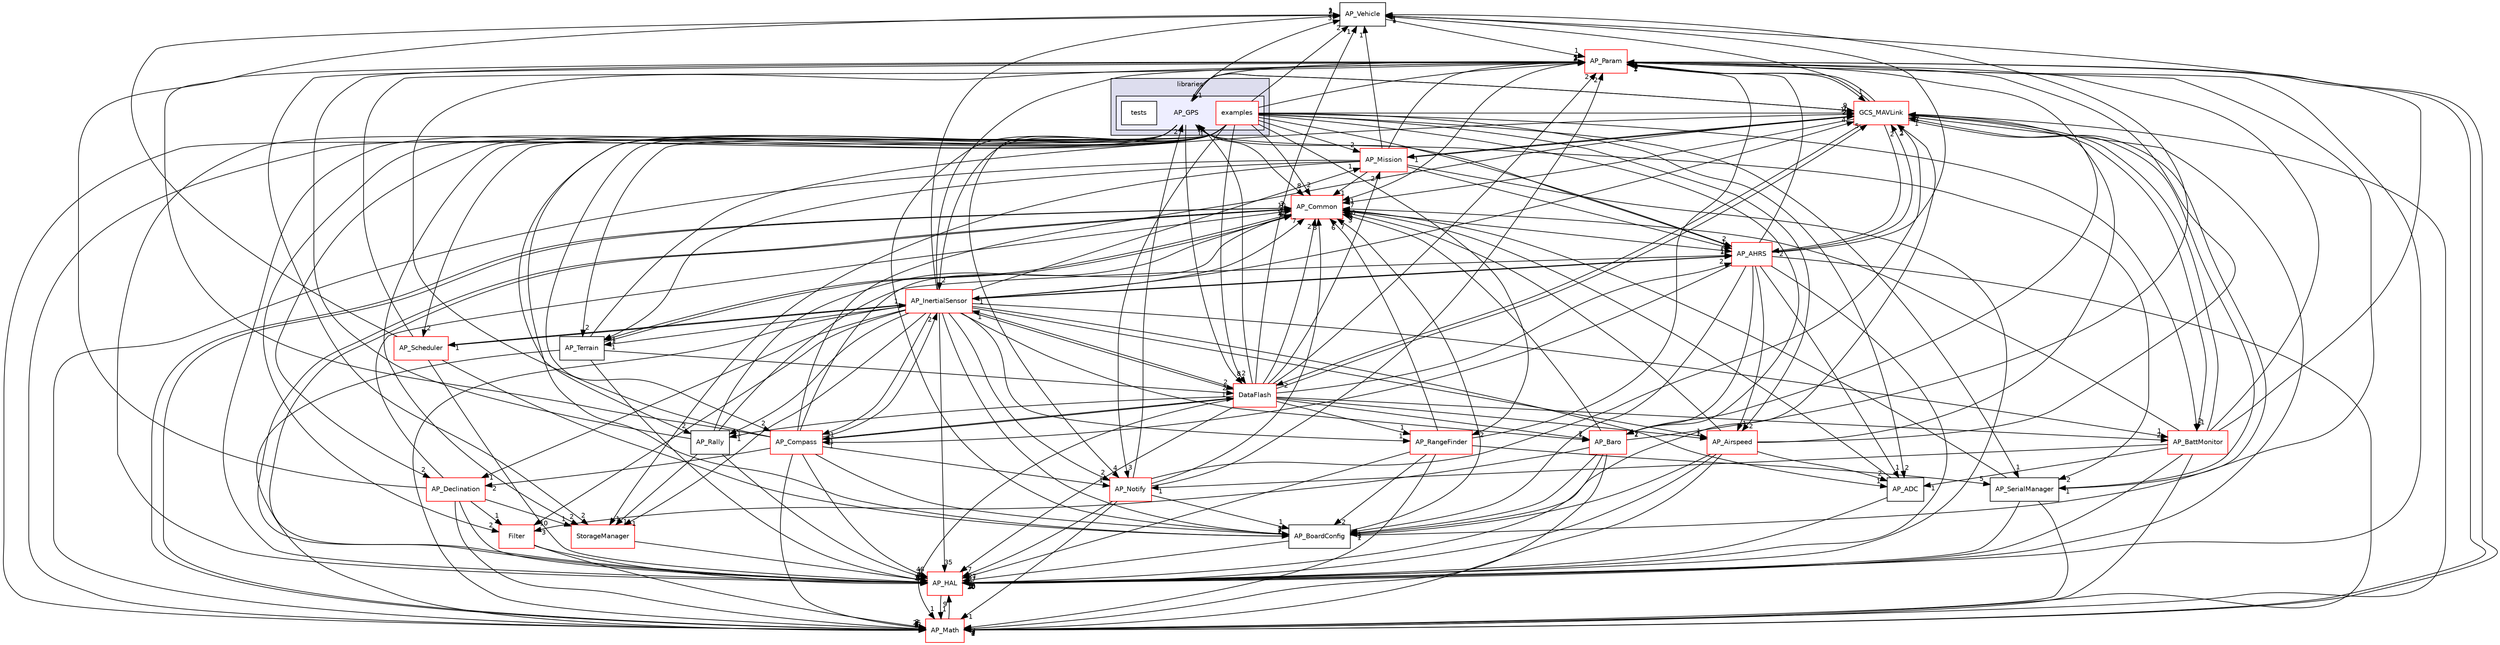 digraph "libraries/AP_GPS" {
  compound=true
  node [ fontsize="10", fontname="Helvetica"];
  edge [ labelfontsize="10", labelfontname="Helvetica"];
  subgraph clusterdir_bc0718b08fb2015b8e59c47b2805f60c {
    graph [ bgcolor="#ddddee", pencolor="black", label="libraries" fontname="Helvetica", fontsize="10", URL="dir_bc0718b08fb2015b8e59c47b2805f60c.html"]
  subgraph clusterdir_dc27bcd5d3e114c391ea7ea0e777b78e {
    graph [ bgcolor="#eeeeff", pencolor="black", label="" URL="dir_dc27bcd5d3e114c391ea7ea0e777b78e.html"];
    dir_dc27bcd5d3e114c391ea7ea0e777b78e [shape=plaintext label="AP_GPS"];
    dir_fda98a31f752b40b28da85e5b5a17de6 [shape=box label="examples" color="red" fillcolor="white" style="filled" URL="dir_fda98a31f752b40b28da85e5b5a17de6.html"];
    dir_7f7dc61766402064e261a5ed3da7ba5c [shape=box label="tests" color="black" fillcolor="white" style="filled" URL="dir_7f7dc61766402064e261a5ed3da7ba5c.html"];
  }
  }
  dir_605736780307584fc5a1e6c30e237454 [shape=box label="AP_Vehicle" URL="dir_605736780307584fc5a1e6c30e237454.html"];
  dir_85ad937bf7c11de5c2907a482c9c56bd [shape=box label="AP_AHRS" fillcolor="white" style="filled" color="red" URL="dir_85ad937bf7c11de5c2907a482c9c56bd.html"];
  dir_a7fc19be35497a7ff9f517e98edaea32 [shape=box label="Filter" fillcolor="white" style="filled" color="red" URL="dir_a7fc19be35497a7ff9f517e98edaea32.html"];
  dir_be870cb78c6e1bc08f9e4388e1828b4d [shape=box label="GCS_MAVLink" fillcolor="white" style="filled" color="red" URL="dir_be870cb78c6e1bc08f9e4388e1828b4d.html"];
  dir_e79ddc13cd2b4faf04987f849586d280 [shape=box label="AP_Notify" fillcolor="white" style="filled" color="red" URL="dir_e79ddc13cd2b4faf04987f849586d280.html"];
  dir_1cbc10423b2512b31103883361e0123b [shape=box label="AP_HAL" fillcolor="white" style="filled" color="red" URL="dir_1cbc10423b2512b31103883361e0123b.html"];
  dir_a13c6ed4fd97de966b0386f9b4eb86c6 [shape=box label="AP_Rally" URL="dir_a13c6ed4fd97de966b0386f9b4eb86c6.html"];
  dir_200d929b8d5577e7f19dc05ce443c612 [shape=box label="AP_Param" fillcolor="white" style="filled" color="red" URL="dir_200d929b8d5577e7f19dc05ce443c612.html"];
  dir_f8d151dc119ef4d37afa003c944b490a [shape=box label="AP_InertialSensor" fillcolor="white" style="filled" color="red" URL="dir_f8d151dc119ef4d37afa003c944b490a.html"];
  dir_6094d1505bd35c5350b5dace379b2456 [shape=box label="AP_SerialManager" URL="dir_6094d1505bd35c5350b5dace379b2456.html"];
  dir_65717d02e6482fd400ba81c154f53df4 [shape=box label="AP_Compass" fillcolor="white" style="filled" color="red" URL="dir_65717d02e6482fd400ba81c154f53df4.html"];
  dir_943e52f8581fabc839a1d5cc5644b223 [shape=box label="StorageManager" fillcolor="white" style="filled" color="red" URL="dir_943e52f8581fabc839a1d5cc5644b223.html"];
  dir_996e8670f125f81a54035ee10c7e09eb [shape=box label="AP_ADC" URL="dir_996e8670f125f81a54035ee10c7e09eb.html"];
  dir_f0f1373a5071732c20e016b31c47ef93 [shape=box label="AP_Airspeed" fillcolor="white" style="filled" color="red" URL="dir_f0f1373a5071732c20e016b31c47ef93.html"];
  dir_2db31eccffaa5186f16f2cc3bf0c362d [shape=box label="AP_RangeFinder" fillcolor="white" style="filled" color="red" URL="dir_2db31eccffaa5186f16f2cc3bf0c362d.html"];
  dir_93fb9127672489656ce87df72f6e986d [shape=box label="AP_Math" fillcolor="white" style="filled" color="red" URL="dir_93fb9127672489656ce87df72f6e986d.html"];
  dir_7db4a971a8c593e04169c3b474b45b25 [shape=box label="AP_Baro" fillcolor="white" style="filled" color="red" URL="dir_7db4a971a8c593e04169c3b474b45b25.html"];
  dir_30f1dfa80a719733e6e74d74b0ee38c1 [shape=box label="AP_BoardConfig" URL="dir_30f1dfa80a719733e6e74d74b0ee38c1.html"];
  dir_f928a1ceb1b35bc625539098c2ce4b5a [shape=box label="AP_Terrain" URL="dir_f928a1ceb1b35bc625539098c2ce4b5a.html"];
  dir_210b3cddc805c7c91973d20121d570cf [shape=box label="AP_BattMonitor" fillcolor="white" style="filled" color="red" URL="dir_210b3cddc805c7c91973d20121d570cf.html"];
  dir_d9395b8c7ebe31e5b861a3fd94b6f729 [shape=box label="AP_Declination" fillcolor="white" style="filled" color="red" URL="dir_d9395b8c7ebe31e5b861a3fd94b6f729.html"];
  dir_758bea2d57e44590e8b855eb3ebf4c35 [shape=box label="AP_Scheduler" fillcolor="white" style="filled" color="red" URL="dir_758bea2d57e44590e8b855eb3ebf4c35.html"];
  dir_df3f4256615fd4197927a84a019a8bd8 [shape=box label="AP_Common" fillcolor="white" style="filled" color="red" URL="dir_df3f4256615fd4197927a84a019a8bd8.html"];
  dir_8d948ab9565677f64d3685937d41488b [shape=box label="DataFlash" fillcolor="white" style="filled" color="red" URL="dir_8d948ab9565677f64d3685937d41488b.html"];
  dir_ba666ef17abd61415700e81def64829e [shape=box label="AP_Mission" fillcolor="white" style="filled" color="red" URL="dir_ba666ef17abd61415700e81def64829e.html"];
  dir_605736780307584fc5a1e6c30e237454->dir_200d929b8d5577e7f19dc05ce443c612 [headlabel="1", labeldistance=1.5 headhref="dir_000162_000136.html"];
  dir_85ad937bf7c11de5c2907a482c9c56bd->dir_605736780307584fc5a1e6c30e237454 [headlabel="1", labeldistance=1.5 headhref="dir_000015_000162.html"];
  dir_85ad937bf7c11de5c2907a482c9c56bd->dir_be870cb78c6e1bc08f9e4388e1828b4d [headlabel="2", labeldistance=1.5 headhref="dir_000015_000179.html"];
  dir_85ad937bf7c11de5c2907a482c9c56bd->dir_1cbc10423b2512b31103883361e0123b [headlabel="5", labeldistance=1.5 headhref="dir_000015_000057.html"];
  dir_85ad937bf7c11de5c2907a482c9c56bd->dir_200d929b8d5577e7f19dc05ce443c612 [headlabel="1", labeldistance=1.5 headhref="dir_000015_000136.html"];
  dir_85ad937bf7c11de5c2907a482c9c56bd->dir_f8d151dc119ef4d37afa003c944b490a [headlabel="1", labeldistance=1.5 headhref="dir_000015_000088.html"];
  dir_85ad937bf7c11de5c2907a482c9c56bd->dir_dc27bcd5d3e114c391ea7ea0e777b78e [headlabel="1", labeldistance=1.5 headhref="dir_000015_000051.html"];
  dir_85ad937bf7c11de5c2907a482c9c56bd->dir_65717d02e6482fd400ba81c154f53df4 [headlabel="1", labeldistance=1.5 headhref="dir_000015_000041.html"];
  dir_85ad937bf7c11de5c2907a482c9c56bd->dir_996e8670f125f81a54035ee10c7e09eb [headlabel="1", labeldistance=1.5 headhref="dir_000015_000012.html"];
  dir_85ad937bf7c11de5c2907a482c9c56bd->dir_f0f1373a5071732c20e016b31c47ef93 [headlabel="1", labeldistance=1.5 headhref="dir_000015_000018.html"];
  dir_85ad937bf7c11de5c2907a482c9c56bd->dir_93fb9127672489656ce87df72f6e986d [headlabel="1", labeldistance=1.5 headhref="dir_000015_000098.html"];
  dir_85ad937bf7c11de5c2907a482c9c56bd->dir_7db4a971a8c593e04169c3b474b45b25 [headlabel="1", labeldistance=1.5 headhref="dir_000015_000023.html"];
  dir_85ad937bf7c11de5c2907a482c9c56bd->dir_30f1dfa80a719733e6e74d74b0ee38c1 [headlabel="1", labeldistance=1.5 headhref="dir_000015_000032.html"];
  dir_a7fc19be35497a7ff9f517e98edaea32->dir_1cbc10423b2512b31103883361e0123b [headlabel="5", labeldistance=1.5 headhref="dir_000170_000057.html"];
  dir_a7fc19be35497a7ff9f517e98edaea32->dir_93fb9127672489656ce87df72f6e986d [headlabel="3", labeldistance=1.5 headhref="dir_000170_000098.html"];
  dir_be870cb78c6e1bc08f9e4388e1828b4d->dir_605736780307584fc5a1e6c30e237454 [headlabel="1", labeldistance=1.5 headhref="dir_000179_000162.html"];
  dir_be870cb78c6e1bc08f9e4388e1828b4d->dir_85ad937bf7c11de5c2907a482c9c56bd [headlabel="2", labeldistance=1.5 headhref="dir_000179_000015.html"];
  dir_be870cb78c6e1bc08f9e4388e1828b4d->dir_1cbc10423b2512b31103883361e0123b [headlabel="13", labeldistance=1.5 headhref="dir_000179_000057.html"];
  dir_be870cb78c6e1bc08f9e4388e1828b4d->dir_200d929b8d5577e7f19dc05ce443c612 [headlabel="1", labeldistance=1.5 headhref="dir_000179_000136.html"];
  dir_be870cb78c6e1bc08f9e4388e1828b4d->dir_6094d1505bd35c5350b5dace379b2456 [headlabel="1", labeldistance=1.5 headhref="dir_000179_000152.html"];
  dir_be870cb78c6e1bc08f9e4388e1828b4d->dir_dc27bcd5d3e114c391ea7ea0e777b78e [headlabel="1", labeldistance=1.5 headhref="dir_000179_000051.html"];
  dir_be870cb78c6e1bc08f9e4388e1828b4d->dir_93fb9127672489656ce87df72f6e986d [headlabel="1", labeldistance=1.5 headhref="dir_000179_000098.html"];
  dir_be870cb78c6e1bc08f9e4388e1828b4d->dir_210b3cddc805c7c91973d20121d570cf [headlabel="1", labeldistance=1.5 headhref="dir_000179_000026.html"];
  dir_be870cb78c6e1bc08f9e4388e1828b4d->dir_df3f4256615fd4197927a84a019a8bd8 [headlabel="7", labeldistance=1.5 headhref="dir_000179_000036.html"];
  dir_be870cb78c6e1bc08f9e4388e1828b4d->dir_8d948ab9565677f64d3685937d41488b [headlabel="2", labeldistance=1.5 headhref="dir_000179_000166.html"];
  dir_be870cb78c6e1bc08f9e4388e1828b4d->dir_ba666ef17abd61415700e81def64829e [headlabel="1", labeldistance=1.5 headhref="dir_000179_000108.html"];
  dir_e79ddc13cd2b4faf04987f849586d280->dir_be870cb78c6e1bc08f9e4388e1828b4d [headlabel="2", labeldistance=1.5 headhref="dir_000127_000179.html"];
  dir_e79ddc13cd2b4faf04987f849586d280->dir_1cbc10423b2512b31103883361e0123b [headlabel="27", labeldistance=1.5 headhref="dir_000127_000057.html"];
  dir_e79ddc13cd2b4faf04987f849586d280->dir_200d929b8d5577e7f19dc05ce443c612 [headlabel="2", labeldistance=1.5 headhref="dir_000127_000136.html"];
  dir_e79ddc13cd2b4faf04987f849586d280->dir_dc27bcd5d3e114c391ea7ea0e777b78e [headlabel="2", labeldistance=1.5 headhref="dir_000127_000051.html"];
  dir_e79ddc13cd2b4faf04987f849586d280->dir_93fb9127672489656ce87df72f6e986d [headlabel="1", labeldistance=1.5 headhref="dir_000127_000098.html"];
  dir_e79ddc13cd2b4faf04987f849586d280->dir_30f1dfa80a719733e6e74d74b0ee38c1 [headlabel="1", labeldistance=1.5 headhref="dir_000127_000032.html"];
  dir_e79ddc13cd2b4faf04987f849586d280->dir_df3f4256615fd4197927a84a019a8bd8 [headlabel="8", labeldistance=1.5 headhref="dir_000127_000036.html"];
  dir_1cbc10423b2512b31103883361e0123b->dir_93fb9127672489656ce87df72f6e986d [headlabel="1", labeldistance=1.5 headhref="dir_000057_000098.html"];
  dir_1cbc10423b2512b31103883361e0123b->dir_df3f4256615fd4197927a84a019a8bd8 [headlabel="10", labeldistance=1.5 headhref="dir_000057_000036.html"];
  dir_a13c6ed4fd97de966b0386f9b4eb86c6->dir_85ad937bf7c11de5c2907a482c9c56bd [headlabel="1", labeldistance=1.5 headhref="dir_000139_000015.html"];
  dir_a13c6ed4fd97de966b0386f9b4eb86c6->dir_1cbc10423b2512b31103883361e0123b [headlabel="1", labeldistance=1.5 headhref="dir_000139_000057.html"];
  dir_a13c6ed4fd97de966b0386f9b4eb86c6->dir_200d929b8d5577e7f19dc05ce443c612 [headlabel="1", labeldistance=1.5 headhref="dir_000139_000136.html"];
  dir_a13c6ed4fd97de966b0386f9b4eb86c6->dir_943e52f8581fabc839a1d5cc5644b223 [headlabel="1", labeldistance=1.5 headhref="dir_000139_000191.html"];
  dir_a13c6ed4fd97de966b0386f9b4eb86c6->dir_df3f4256615fd4197927a84a019a8bd8 [headlabel="1", labeldistance=1.5 headhref="dir_000139_000036.html"];
  dir_200d929b8d5577e7f19dc05ce443c612->dir_be870cb78c6e1bc08f9e4388e1828b4d [headlabel="1", labeldistance=1.5 headhref="dir_000136_000179.html"];
  dir_200d929b8d5577e7f19dc05ce443c612->dir_1cbc10423b2512b31103883361e0123b [headlabel="2", labeldistance=1.5 headhref="dir_000136_000057.html"];
  dir_200d929b8d5577e7f19dc05ce443c612->dir_943e52f8581fabc839a1d5cc5644b223 [headlabel="2", labeldistance=1.5 headhref="dir_000136_000191.html"];
  dir_200d929b8d5577e7f19dc05ce443c612->dir_93fb9127672489656ce87df72f6e986d [headlabel="1", labeldistance=1.5 headhref="dir_000136_000098.html"];
  dir_200d929b8d5577e7f19dc05ce443c612->dir_df3f4256615fd4197927a84a019a8bd8 [headlabel="1", labeldistance=1.5 headhref="dir_000136_000036.html"];
  dir_f8d151dc119ef4d37afa003c944b490a->dir_605736780307584fc5a1e6c30e237454 [headlabel="2", labeldistance=1.5 headhref="dir_000088_000162.html"];
  dir_f8d151dc119ef4d37afa003c944b490a->dir_85ad937bf7c11de5c2907a482c9c56bd [headlabel="1", labeldistance=1.5 headhref="dir_000088_000015.html"];
  dir_f8d151dc119ef4d37afa003c944b490a->dir_a7fc19be35497a7ff9f517e98edaea32 [headlabel="10", labeldistance=1.5 headhref="dir_000088_000170.html"];
  dir_f8d151dc119ef4d37afa003c944b490a->dir_be870cb78c6e1bc08f9e4388e1828b4d [headlabel="4", labeldistance=1.5 headhref="dir_000088_000179.html"];
  dir_f8d151dc119ef4d37afa003c944b490a->dir_e79ddc13cd2b4faf04987f849586d280 [headlabel="2", labeldistance=1.5 headhref="dir_000088_000127.html"];
  dir_f8d151dc119ef4d37afa003c944b490a->dir_1cbc10423b2512b31103883361e0123b [headlabel="35", labeldistance=1.5 headhref="dir_000088_000057.html"];
  dir_f8d151dc119ef4d37afa003c944b490a->dir_a13c6ed4fd97de966b0386f9b4eb86c6 [headlabel="1", labeldistance=1.5 headhref="dir_000088_000139.html"];
  dir_f8d151dc119ef4d37afa003c944b490a->dir_200d929b8d5577e7f19dc05ce443c612 [headlabel="1", labeldistance=1.5 headhref="dir_000088_000136.html"];
  dir_f8d151dc119ef4d37afa003c944b490a->dir_65717d02e6482fd400ba81c154f53df4 [headlabel="1", labeldistance=1.5 headhref="dir_000088_000041.html"];
  dir_f8d151dc119ef4d37afa003c944b490a->dir_943e52f8581fabc839a1d5cc5644b223 [headlabel="1", labeldistance=1.5 headhref="dir_000088_000191.html"];
  dir_f8d151dc119ef4d37afa003c944b490a->dir_996e8670f125f81a54035ee10c7e09eb [headlabel="1", labeldistance=1.5 headhref="dir_000088_000012.html"];
  dir_f8d151dc119ef4d37afa003c944b490a->dir_f0f1373a5071732c20e016b31c47ef93 [headlabel="1", labeldistance=1.5 headhref="dir_000088_000018.html"];
  dir_f8d151dc119ef4d37afa003c944b490a->dir_2db31eccffaa5186f16f2cc3bf0c362d [headlabel="1", labeldistance=1.5 headhref="dir_000088_000140.html"];
  dir_f8d151dc119ef4d37afa003c944b490a->dir_93fb9127672489656ce87df72f6e986d [headlabel="6", labeldistance=1.5 headhref="dir_000088_000098.html"];
  dir_f8d151dc119ef4d37afa003c944b490a->dir_7db4a971a8c593e04169c3b474b45b25 [headlabel="1", labeldistance=1.5 headhref="dir_000088_000023.html"];
  dir_f8d151dc119ef4d37afa003c944b490a->dir_30f1dfa80a719733e6e74d74b0ee38c1 [headlabel="2", labeldistance=1.5 headhref="dir_000088_000032.html"];
  dir_f8d151dc119ef4d37afa003c944b490a->dir_f928a1ceb1b35bc625539098c2ce4b5a [headlabel="1", labeldistance=1.5 headhref="dir_000088_000159.html"];
  dir_f8d151dc119ef4d37afa003c944b490a->dir_210b3cddc805c7c91973d20121d570cf [headlabel="1", labeldistance=1.5 headhref="dir_000088_000026.html"];
  dir_f8d151dc119ef4d37afa003c944b490a->dir_d9395b8c7ebe31e5b861a3fd94b6f729 [headlabel="1", labeldistance=1.5 headhref="dir_000088_000044.html"];
  dir_f8d151dc119ef4d37afa003c944b490a->dir_758bea2d57e44590e8b855eb3ebf4c35 [headlabel="1", labeldistance=1.5 headhref="dir_000088_000149.html"];
  dir_f8d151dc119ef4d37afa003c944b490a->dir_df3f4256615fd4197927a84a019a8bd8 [headlabel="7", labeldistance=1.5 headhref="dir_000088_000036.html"];
  dir_f8d151dc119ef4d37afa003c944b490a->dir_8d948ab9565677f64d3685937d41488b [headlabel="2", labeldistance=1.5 headhref="dir_000088_000166.html"];
  dir_f8d151dc119ef4d37afa003c944b490a->dir_ba666ef17abd61415700e81def64829e [headlabel="1", labeldistance=1.5 headhref="dir_000088_000108.html"];
  dir_6094d1505bd35c5350b5dace379b2456->dir_be870cb78c6e1bc08f9e4388e1828b4d [headlabel="1", labeldistance=1.5 headhref="dir_000152_000179.html"];
  dir_6094d1505bd35c5350b5dace379b2456->dir_1cbc10423b2512b31103883361e0123b [headlabel="2", labeldistance=1.5 headhref="dir_000152_000057.html"];
  dir_6094d1505bd35c5350b5dace379b2456->dir_93fb9127672489656ce87df72f6e986d [headlabel="1", labeldistance=1.5 headhref="dir_000152_000098.html"];
  dir_6094d1505bd35c5350b5dace379b2456->dir_df3f4256615fd4197927a84a019a8bd8 [headlabel="1", labeldistance=1.5 headhref="dir_000152_000036.html"];
  dir_dc27bcd5d3e114c391ea7ea0e777b78e->dir_605736780307584fc5a1e6c30e237454 [headlabel="3", labeldistance=1.5 headhref="dir_000051_000162.html"];
  dir_dc27bcd5d3e114c391ea7ea0e777b78e->dir_be870cb78c6e1bc08f9e4388e1828b4d [headlabel="9", labeldistance=1.5 headhref="dir_000051_000179.html"];
  dir_dc27bcd5d3e114c391ea7ea0e777b78e->dir_e79ddc13cd2b4faf04987f849586d280 [headlabel="4", labeldistance=1.5 headhref="dir_000051_000127.html"];
  dir_dc27bcd5d3e114c391ea7ea0e777b78e->dir_1cbc10423b2512b31103883361e0123b [headlabel="12", labeldistance=1.5 headhref="dir_000051_000057.html"];
  dir_dc27bcd5d3e114c391ea7ea0e777b78e->dir_200d929b8d5577e7f19dc05ce443c612 [headlabel="3", labeldistance=1.5 headhref="dir_000051_000136.html"];
  dir_dc27bcd5d3e114c391ea7ea0e777b78e->dir_6094d1505bd35c5350b5dace379b2456 [headlabel="2", labeldistance=1.5 headhref="dir_000051_000152.html"];
  dir_dc27bcd5d3e114c391ea7ea0e777b78e->dir_93fb9127672489656ce87df72f6e986d [headlabel="4", labeldistance=1.5 headhref="dir_000051_000098.html"];
  dir_dc27bcd5d3e114c391ea7ea0e777b78e->dir_30f1dfa80a719733e6e74d74b0ee38c1 [headlabel="2", labeldistance=1.5 headhref="dir_000051_000032.html"];
  dir_dc27bcd5d3e114c391ea7ea0e777b78e->dir_df3f4256615fd4197927a84a019a8bd8 [headlabel="8", labeldistance=1.5 headhref="dir_000051_000036.html"];
  dir_dc27bcd5d3e114c391ea7ea0e777b78e->dir_8d948ab9565677f64d3685937d41488b [headlabel="8", labeldistance=1.5 headhref="dir_000051_000166.html"];
  dir_65717d02e6482fd400ba81c154f53df4->dir_605736780307584fc5a1e6c30e237454 [headlabel="1", labeldistance=1.5 headhref="dir_000041_000162.html"];
  dir_65717d02e6482fd400ba81c154f53df4->dir_be870cb78c6e1bc08f9e4388e1828b4d [headlabel="2", labeldistance=1.5 headhref="dir_000041_000179.html"];
  dir_65717d02e6482fd400ba81c154f53df4->dir_e79ddc13cd2b4faf04987f849586d280 [headlabel="1", labeldistance=1.5 headhref="dir_000041_000127.html"];
  dir_65717d02e6482fd400ba81c154f53df4->dir_1cbc10423b2512b31103883361e0123b [headlabel="46", labeldistance=1.5 headhref="dir_000041_000057.html"];
  dir_65717d02e6482fd400ba81c154f53df4->dir_200d929b8d5577e7f19dc05ce443c612 [headlabel="1", labeldistance=1.5 headhref="dir_000041_000136.html"];
  dir_65717d02e6482fd400ba81c154f53df4->dir_f8d151dc119ef4d37afa003c944b490a [headlabel="2", labeldistance=1.5 headhref="dir_000041_000088.html"];
  dir_65717d02e6482fd400ba81c154f53df4->dir_93fb9127672489656ce87df72f6e986d [headlabel="25", labeldistance=1.5 headhref="dir_000041_000098.html"];
  dir_65717d02e6482fd400ba81c154f53df4->dir_30f1dfa80a719733e6e74d74b0ee38c1 [headlabel="2", labeldistance=1.5 headhref="dir_000041_000032.html"];
  dir_65717d02e6482fd400ba81c154f53df4->dir_d9395b8c7ebe31e5b861a3fd94b6f729 [headlabel="2", labeldistance=1.5 headhref="dir_000041_000044.html"];
  dir_65717d02e6482fd400ba81c154f53df4->dir_df3f4256615fd4197927a84a019a8bd8 [headlabel="11", labeldistance=1.5 headhref="dir_000041_000036.html"];
  dir_65717d02e6482fd400ba81c154f53df4->dir_8d948ab9565677f64d3685937d41488b [headlabel="1", labeldistance=1.5 headhref="dir_000041_000166.html"];
  dir_943e52f8581fabc839a1d5cc5644b223->dir_1cbc10423b2512b31103883361e0123b [headlabel="3", labeldistance=1.5 headhref="dir_000191_000057.html"];
  dir_fda98a31f752b40b28da85e5b5a17de6->dir_605736780307584fc5a1e6c30e237454 [headlabel="2", labeldistance=1.5 headhref="dir_000052_000162.html"];
  dir_fda98a31f752b40b28da85e5b5a17de6->dir_85ad937bf7c11de5c2907a482c9c56bd [headlabel="2", labeldistance=1.5 headhref="dir_000052_000015.html"];
  dir_fda98a31f752b40b28da85e5b5a17de6->dir_a7fc19be35497a7ff9f517e98edaea32 [headlabel="2", labeldistance=1.5 headhref="dir_000052_000170.html"];
  dir_fda98a31f752b40b28da85e5b5a17de6->dir_be870cb78c6e1bc08f9e4388e1828b4d [headlabel="2", labeldistance=1.5 headhref="dir_000052_000179.html"];
  dir_fda98a31f752b40b28da85e5b5a17de6->dir_e79ddc13cd2b4faf04987f849586d280 [headlabel="3", labeldistance=1.5 headhref="dir_000052_000127.html"];
  dir_fda98a31f752b40b28da85e5b5a17de6->dir_1cbc10423b2512b31103883361e0123b [headlabel="2", labeldistance=1.5 headhref="dir_000052_000057.html"];
  dir_fda98a31f752b40b28da85e5b5a17de6->dir_a13c6ed4fd97de966b0386f9b4eb86c6 [headlabel="2", labeldistance=1.5 headhref="dir_000052_000139.html"];
  dir_fda98a31f752b40b28da85e5b5a17de6->dir_200d929b8d5577e7f19dc05ce443c612 [headlabel="2", labeldistance=1.5 headhref="dir_000052_000136.html"];
  dir_fda98a31f752b40b28da85e5b5a17de6->dir_f8d151dc119ef4d37afa003c944b490a [headlabel="2", labeldistance=1.5 headhref="dir_000052_000088.html"];
  dir_fda98a31f752b40b28da85e5b5a17de6->dir_6094d1505bd35c5350b5dace379b2456 [headlabel="1", labeldistance=1.5 headhref="dir_000052_000152.html"];
  dir_fda98a31f752b40b28da85e5b5a17de6->dir_65717d02e6482fd400ba81c154f53df4 [headlabel="2", labeldistance=1.5 headhref="dir_000052_000041.html"];
  dir_fda98a31f752b40b28da85e5b5a17de6->dir_943e52f8581fabc839a1d5cc5644b223 [headlabel="2", labeldistance=1.5 headhref="dir_000052_000191.html"];
  dir_fda98a31f752b40b28da85e5b5a17de6->dir_996e8670f125f81a54035ee10c7e09eb [headlabel="2", labeldistance=1.5 headhref="dir_000052_000012.html"];
  dir_fda98a31f752b40b28da85e5b5a17de6->dir_f0f1373a5071732c20e016b31c47ef93 [headlabel="2", labeldistance=1.5 headhref="dir_000052_000018.html"];
  dir_fda98a31f752b40b28da85e5b5a17de6->dir_2db31eccffaa5186f16f2cc3bf0c362d [headlabel="2", labeldistance=1.5 headhref="dir_000052_000140.html"];
  dir_fda98a31f752b40b28da85e5b5a17de6->dir_93fb9127672489656ce87df72f6e986d [headlabel="2", labeldistance=1.5 headhref="dir_000052_000098.html"];
  dir_fda98a31f752b40b28da85e5b5a17de6->dir_7db4a971a8c593e04169c3b474b45b25 [headlabel="2", labeldistance=1.5 headhref="dir_000052_000023.html"];
  dir_fda98a31f752b40b28da85e5b5a17de6->dir_30f1dfa80a719733e6e74d74b0ee38c1 [headlabel="1", labeldistance=1.5 headhref="dir_000052_000032.html"];
  dir_fda98a31f752b40b28da85e5b5a17de6->dir_f928a1ceb1b35bc625539098c2ce4b5a [headlabel="2", labeldistance=1.5 headhref="dir_000052_000159.html"];
  dir_fda98a31f752b40b28da85e5b5a17de6->dir_210b3cddc805c7c91973d20121d570cf [headlabel="2", labeldistance=1.5 headhref="dir_000052_000026.html"];
  dir_fda98a31f752b40b28da85e5b5a17de6->dir_d9395b8c7ebe31e5b861a3fd94b6f729 [headlabel="2", labeldistance=1.5 headhref="dir_000052_000044.html"];
  dir_fda98a31f752b40b28da85e5b5a17de6->dir_758bea2d57e44590e8b855eb3ebf4c35 [headlabel="2", labeldistance=1.5 headhref="dir_000052_000149.html"];
  dir_fda98a31f752b40b28da85e5b5a17de6->dir_df3f4256615fd4197927a84a019a8bd8 [headlabel="2", labeldistance=1.5 headhref="dir_000052_000036.html"];
  dir_fda98a31f752b40b28da85e5b5a17de6->dir_8d948ab9565677f64d3685937d41488b [headlabel="2", labeldistance=1.5 headhref="dir_000052_000166.html"];
  dir_fda98a31f752b40b28da85e5b5a17de6->dir_ba666ef17abd61415700e81def64829e [headlabel="2", labeldistance=1.5 headhref="dir_000052_000108.html"];
  dir_996e8670f125f81a54035ee10c7e09eb->dir_1cbc10423b2512b31103883361e0123b [headlabel="4", labeldistance=1.5 headhref="dir_000012_000057.html"];
  dir_996e8670f125f81a54035ee10c7e09eb->dir_df3f4256615fd4197927a84a019a8bd8 [headlabel="1", labeldistance=1.5 headhref="dir_000012_000036.html"];
  dir_f0f1373a5071732c20e016b31c47ef93->dir_be870cb78c6e1bc08f9e4388e1828b4d [headlabel="2", labeldistance=1.5 headhref="dir_000018_000179.html"];
  dir_f0f1373a5071732c20e016b31c47ef93->dir_1cbc10423b2512b31103883361e0123b [headlabel="20", labeldistance=1.5 headhref="dir_000018_000057.html"];
  dir_f0f1373a5071732c20e016b31c47ef93->dir_200d929b8d5577e7f19dc05ce443c612 [headlabel="4", labeldistance=1.5 headhref="dir_000018_000136.html"];
  dir_f0f1373a5071732c20e016b31c47ef93->dir_996e8670f125f81a54035ee10c7e09eb [headlabel="2", labeldistance=1.5 headhref="dir_000018_000012.html"];
  dir_f0f1373a5071732c20e016b31c47ef93->dir_93fb9127672489656ce87df72f6e986d [headlabel="4", labeldistance=1.5 headhref="dir_000018_000098.html"];
  dir_f0f1373a5071732c20e016b31c47ef93->dir_30f1dfa80a719733e6e74d74b0ee38c1 [headlabel="1", labeldistance=1.5 headhref="dir_000018_000032.html"];
  dir_f0f1373a5071732c20e016b31c47ef93->dir_df3f4256615fd4197927a84a019a8bd8 [headlabel="8", labeldistance=1.5 headhref="dir_000018_000036.html"];
  dir_2db31eccffaa5186f16f2cc3bf0c362d->dir_1cbc10423b2512b31103883361e0123b [headlabel="27", labeldistance=1.5 headhref="dir_000140_000057.html"];
  dir_2db31eccffaa5186f16f2cc3bf0c362d->dir_200d929b8d5577e7f19dc05ce443c612 [headlabel="1", labeldistance=1.5 headhref="dir_000140_000136.html"];
  dir_2db31eccffaa5186f16f2cc3bf0c362d->dir_6094d1505bd35c5350b5dace379b2456 [headlabel="5", labeldistance=1.5 headhref="dir_000140_000152.html"];
  dir_2db31eccffaa5186f16f2cc3bf0c362d->dir_93fb9127672489656ce87df72f6e986d [headlabel="3", labeldistance=1.5 headhref="dir_000140_000098.html"];
  dir_2db31eccffaa5186f16f2cc3bf0c362d->dir_30f1dfa80a719733e6e74d74b0ee38c1 [headlabel="2", labeldistance=1.5 headhref="dir_000140_000032.html"];
  dir_2db31eccffaa5186f16f2cc3bf0c362d->dir_df3f4256615fd4197927a84a019a8bd8 [headlabel="6", labeldistance=1.5 headhref="dir_000140_000036.html"];
  dir_93fb9127672489656ce87df72f6e986d->dir_1cbc10423b2512b31103883361e0123b [headlabel="9", labeldistance=1.5 headhref="dir_000098_000057.html"];
  dir_93fb9127672489656ce87df72f6e986d->dir_200d929b8d5577e7f19dc05ce443c612 [headlabel="1", labeldistance=1.5 headhref="dir_000098_000136.html"];
  dir_93fb9127672489656ce87df72f6e986d->dir_df3f4256615fd4197927a84a019a8bd8 [headlabel="3", labeldistance=1.5 headhref="dir_000098_000036.html"];
  dir_7db4a971a8c593e04169c3b474b45b25->dir_605736780307584fc5a1e6c30e237454 [headlabel="1", labeldistance=1.5 headhref="dir_000023_000162.html"];
  dir_7db4a971a8c593e04169c3b474b45b25->dir_a7fc19be35497a7ff9f517e98edaea32 [headlabel="3", labeldistance=1.5 headhref="dir_000023_000170.html"];
  dir_7db4a971a8c593e04169c3b474b45b25->dir_1cbc10423b2512b31103883361e0123b [headlabel="18", labeldistance=1.5 headhref="dir_000023_000057.html"];
  dir_7db4a971a8c593e04169c3b474b45b25->dir_200d929b8d5577e7f19dc05ce443c612 [headlabel="1", labeldistance=1.5 headhref="dir_000023_000136.html"];
  dir_7db4a971a8c593e04169c3b474b45b25->dir_93fb9127672489656ce87df72f6e986d [headlabel="3", labeldistance=1.5 headhref="dir_000023_000098.html"];
  dir_7db4a971a8c593e04169c3b474b45b25->dir_30f1dfa80a719733e6e74d74b0ee38c1 [headlabel="3", labeldistance=1.5 headhref="dir_000023_000032.html"];
  dir_7db4a971a8c593e04169c3b474b45b25->dir_df3f4256615fd4197927a84a019a8bd8 [headlabel="3", labeldistance=1.5 headhref="dir_000023_000036.html"];
  dir_30f1dfa80a719733e6e74d74b0ee38c1->dir_be870cb78c6e1bc08f9e4388e1828b4d [headlabel="1", labeldistance=1.5 headhref="dir_000032_000179.html"];
  dir_30f1dfa80a719733e6e74d74b0ee38c1->dir_1cbc10423b2512b31103883361e0123b [headlabel="6", labeldistance=1.5 headhref="dir_000032_000057.html"];
  dir_30f1dfa80a719733e6e74d74b0ee38c1->dir_200d929b8d5577e7f19dc05ce443c612 [headlabel="2", labeldistance=1.5 headhref="dir_000032_000136.html"];
  dir_30f1dfa80a719733e6e74d74b0ee38c1->dir_df3f4256615fd4197927a84a019a8bd8 [headlabel="7", labeldistance=1.5 headhref="dir_000032_000036.html"];
  dir_f928a1ceb1b35bc625539098c2ce4b5a->dir_be870cb78c6e1bc08f9e4388e1828b4d [headlabel="10", labeldistance=1.5 headhref="dir_000159_000179.html"];
  dir_f928a1ceb1b35bc625539098c2ce4b5a->dir_1cbc10423b2512b31103883361e0123b [headlabel="6", labeldistance=1.5 headhref="dir_000159_000057.html"];
  dir_f928a1ceb1b35bc625539098c2ce4b5a->dir_93fb9127672489656ce87df72f6e986d [headlabel="5", labeldistance=1.5 headhref="dir_000159_000098.html"];
  dir_f928a1ceb1b35bc625539098c2ce4b5a->dir_df3f4256615fd4197927a84a019a8bd8 [headlabel="6", labeldistance=1.5 headhref="dir_000159_000036.html"];
  dir_f928a1ceb1b35bc625539098c2ce4b5a->dir_8d948ab9565677f64d3685937d41488b [headlabel="2", labeldistance=1.5 headhref="dir_000159_000166.html"];
  dir_210b3cddc805c7c91973d20121d570cf->dir_605736780307584fc5a1e6c30e237454 [headlabel="1", labeldistance=1.5 headhref="dir_000026_000162.html"];
  dir_210b3cddc805c7c91973d20121d570cf->dir_be870cb78c6e1bc08f9e4388e1828b4d [headlabel="1", labeldistance=1.5 headhref="dir_000026_000179.html"];
  dir_210b3cddc805c7c91973d20121d570cf->dir_e79ddc13cd2b4faf04987f849586d280 [headlabel="1", labeldistance=1.5 headhref="dir_000026_000127.html"];
  dir_210b3cddc805c7c91973d20121d570cf->dir_1cbc10423b2512b31103883361e0123b [headlabel="10", labeldistance=1.5 headhref="dir_000026_000057.html"];
  dir_210b3cddc805c7c91973d20121d570cf->dir_200d929b8d5577e7f19dc05ce443c612 [headlabel="4", labeldistance=1.5 headhref="dir_000026_000136.html"];
  dir_210b3cddc805c7c91973d20121d570cf->dir_996e8670f125f81a54035ee10c7e09eb [headlabel="1", labeldistance=1.5 headhref="dir_000026_000012.html"];
  dir_210b3cddc805c7c91973d20121d570cf->dir_93fb9127672489656ce87df72f6e986d [headlabel="7", labeldistance=1.5 headhref="dir_000026_000098.html"];
  dir_210b3cddc805c7c91973d20121d570cf->dir_df3f4256615fd4197927a84a019a8bd8 [headlabel="10", labeldistance=1.5 headhref="dir_000026_000036.html"];
  dir_d9395b8c7ebe31e5b861a3fd94b6f729->dir_a7fc19be35497a7ff9f517e98edaea32 [headlabel="1", labeldistance=1.5 headhref="dir_000044_000170.html"];
  dir_d9395b8c7ebe31e5b861a3fd94b6f729->dir_1cbc10423b2512b31103883361e0123b [headlabel="1", labeldistance=1.5 headhref="dir_000044_000057.html"];
  dir_d9395b8c7ebe31e5b861a3fd94b6f729->dir_200d929b8d5577e7f19dc05ce443c612 [headlabel="1", labeldistance=1.5 headhref="dir_000044_000136.html"];
  dir_d9395b8c7ebe31e5b861a3fd94b6f729->dir_943e52f8581fabc839a1d5cc5644b223 [headlabel="1", labeldistance=1.5 headhref="dir_000044_000191.html"];
  dir_d9395b8c7ebe31e5b861a3fd94b6f729->dir_93fb9127672489656ce87df72f6e986d [headlabel="2", labeldistance=1.5 headhref="dir_000044_000098.html"];
  dir_d9395b8c7ebe31e5b861a3fd94b6f729->dir_df3f4256615fd4197927a84a019a8bd8 [headlabel="2", labeldistance=1.5 headhref="dir_000044_000036.html"];
  dir_758bea2d57e44590e8b855eb3ebf4c35->dir_605736780307584fc5a1e6c30e237454 [headlabel="2", labeldistance=1.5 headhref="dir_000149_000162.html"];
  dir_758bea2d57e44590e8b855eb3ebf4c35->dir_1cbc10423b2512b31103883361e0123b [headlabel="4", labeldistance=1.5 headhref="dir_000149_000057.html"];
  dir_758bea2d57e44590e8b855eb3ebf4c35->dir_200d929b8d5577e7f19dc05ce443c612 [headlabel="2", labeldistance=1.5 headhref="dir_000149_000136.html"];
  dir_758bea2d57e44590e8b855eb3ebf4c35->dir_f8d151dc119ef4d37afa003c944b490a [headlabel="1", labeldistance=1.5 headhref="dir_000149_000088.html"];
  dir_758bea2d57e44590e8b855eb3ebf4c35->dir_30f1dfa80a719733e6e74d74b0ee38c1 [headlabel="1", labeldistance=1.5 headhref="dir_000149_000032.html"];
  dir_df3f4256615fd4197927a84a019a8bd8->dir_85ad937bf7c11de5c2907a482c9c56bd [headlabel="2", labeldistance=1.5 headhref="dir_000036_000015.html"];
  dir_df3f4256615fd4197927a84a019a8bd8->dir_1cbc10423b2512b31103883361e0123b [headlabel="5", labeldistance=1.5 headhref="dir_000036_000057.html"];
  dir_df3f4256615fd4197927a84a019a8bd8->dir_93fb9127672489656ce87df72f6e986d [headlabel="1", labeldistance=1.5 headhref="dir_000036_000098.html"];
  dir_df3f4256615fd4197927a84a019a8bd8->dir_f928a1ceb1b35bc625539098c2ce4b5a [headlabel="1", labeldistance=1.5 headhref="dir_000036_000159.html"];
  dir_8d948ab9565677f64d3685937d41488b->dir_605736780307584fc5a1e6c30e237454 [headlabel="1", labeldistance=1.5 headhref="dir_000166_000162.html"];
  dir_8d948ab9565677f64d3685937d41488b->dir_85ad937bf7c11de5c2907a482c9c56bd [headlabel="2", labeldistance=1.5 headhref="dir_000166_000015.html"];
  dir_8d948ab9565677f64d3685937d41488b->dir_be870cb78c6e1bc08f9e4388e1828b4d [headlabel="5", labeldistance=1.5 headhref="dir_000166_000179.html"];
  dir_8d948ab9565677f64d3685937d41488b->dir_1cbc10423b2512b31103883361e0123b [headlabel="7", labeldistance=1.5 headhref="dir_000166_000057.html"];
  dir_8d948ab9565677f64d3685937d41488b->dir_a13c6ed4fd97de966b0386f9b4eb86c6 [headlabel="1", labeldistance=1.5 headhref="dir_000166_000139.html"];
  dir_8d948ab9565677f64d3685937d41488b->dir_200d929b8d5577e7f19dc05ce443c612 [headlabel="2", labeldistance=1.5 headhref="dir_000166_000136.html"];
  dir_8d948ab9565677f64d3685937d41488b->dir_f8d151dc119ef4d37afa003c944b490a [headlabel="1", labeldistance=1.5 headhref="dir_000166_000088.html"];
  dir_8d948ab9565677f64d3685937d41488b->dir_dc27bcd5d3e114c391ea7ea0e777b78e [headlabel="1", labeldistance=1.5 headhref="dir_000166_000051.html"];
  dir_8d948ab9565677f64d3685937d41488b->dir_65717d02e6482fd400ba81c154f53df4 [headlabel="1", labeldistance=1.5 headhref="dir_000166_000041.html"];
  dir_8d948ab9565677f64d3685937d41488b->dir_f0f1373a5071732c20e016b31c47ef93 [headlabel="1", labeldistance=1.5 headhref="dir_000166_000018.html"];
  dir_8d948ab9565677f64d3685937d41488b->dir_2db31eccffaa5186f16f2cc3bf0c362d [headlabel="1", labeldistance=1.5 headhref="dir_000166_000140.html"];
  dir_8d948ab9565677f64d3685937d41488b->dir_93fb9127672489656ce87df72f6e986d [headlabel="1", labeldistance=1.5 headhref="dir_000166_000098.html"];
  dir_8d948ab9565677f64d3685937d41488b->dir_7db4a971a8c593e04169c3b474b45b25 [headlabel="2", labeldistance=1.5 headhref="dir_000166_000023.html"];
  dir_8d948ab9565677f64d3685937d41488b->dir_210b3cddc805c7c91973d20121d570cf [headlabel="2", labeldistance=1.5 headhref="dir_000166_000026.html"];
  dir_8d948ab9565677f64d3685937d41488b->dir_df3f4256615fd4197927a84a019a8bd8 [headlabel="2", labeldistance=1.5 headhref="dir_000166_000036.html"];
  dir_8d948ab9565677f64d3685937d41488b->dir_ba666ef17abd61415700e81def64829e [headlabel="2", labeldistance=1.5 headhref="dir_000166_000108.html"];
  dir_ba666ef17abd61415700e81def64829e->dir_605736780307584fc5a1e6c30e237454 [headlabel="1", labeldistance=1.5 headhref="dir_000108_000162.html"];
  dir_ba666ef17abd61415700e81def64829e->dir_85ad937bf7c11de5c2907a482c9c56bd [headlabel="1", labeldistance=1.5 headhref="dir_000108_000015.html"];
  dir_ba666ef17abd61415700e81def64829e->dir_be870cb78c6e1bc08f9e4388e1828b4d [headlabel="2", labeldistance=1.5 headhref="dir_000108_000179.html"];
  dir_ba666ef17abd61415700e81def64829e->dir_1cbc10423b2512b31103883361e0123b [headlabel="2", labeldistance=1.5 headhref="dir_000108_000057.html"];
  dir_ba666ef17abd61415700e81def64829e->dir_200d929b8d5577e7f19dc05ce443c612 [headlabel="1", labeldistance=1.5 headhref="dir_000108_000136.html"];
  dir_ba666ef17abd61415700e81def64829e->dir_943e52f8581fabc839a1d5cc5644b223 [headlabel="1", labeldistance=1.5 headhref="dir_000108_000191.html"];
  dir_ba666ef17abd61415700e81def64829e->dir_93fb9127672489656ce87df72f6e986d [headlabel="1", labeldistance=1.5 headhref="dir_000108_000098.html"];
  dir_ba666ef17abd61415700e81def64829e->dir_f928a1ceb1b35bc625539098c2ce4b5a [headlabel="1", labeldistance=1.5 headhref="dir_000108_000159.html"];
  dir_ba666ef17abd61415700e81def64829e->dir_df3f4256615fd4197927a84a019a8bd8 [headlabel="1", labeldistance=1.5 headhref="dir_000108_000036.html"];
}
